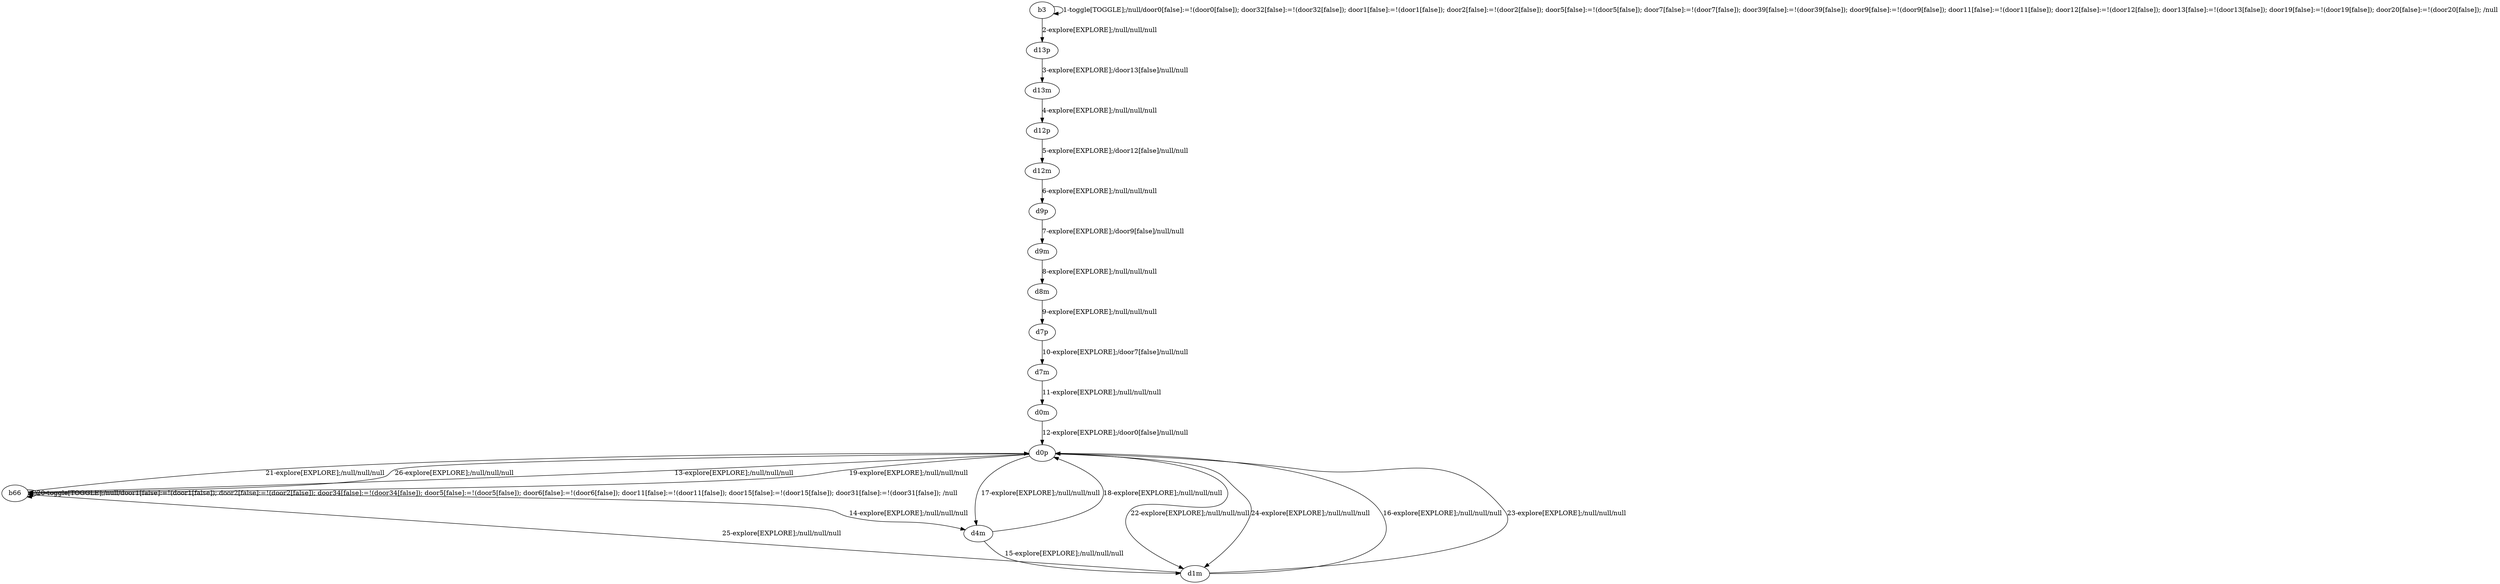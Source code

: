 # Total number of goals covered by this test: 1
# d1m --> b66

digraph g {
"b3" -> "b3" [label = "1-toggle[TOGGLE];/null/door0[false]:=!(door0[false]); door32[false]:=!(door32[false]); door1[false]:=!(door1[false]); door2[false]:=!(door2[false]); door5[false]:=!(door5[false]); door7[false]:=!(door7[false]); door39[false]:=!(door39[false]); door9[false]:=!(door9[false]); door11[false]:=!(door11[false]); door12[false]:=!(door12[false]); door13[false]:=!(door13[false]); door19[false]:=!(door19[false]); door20[false]:=!(door20[false]); /null"];
"b3" -> "d13p" [label = "2-explore[EXPLORE];/null/null/null"];
"d13p" -> "d13m" [label = "3-explore[EXPLORE];/door13[false]/null/null"];
"d13m" -> "d12p" [label = "4-explore[EXPLORE];/null/null/null"];
"d12p" -> "d12m" [label = "5-explore[EXPLORE];/door12[false]/null/null"];
"d12m" -> "d9p" [label = "6-explore[EXPLORE];/null/null/null"];
"d9p" -> "d9m" [label = "7-explore[EXPLORE];/door9[false]/null/null"];
"d9m" -> "d8m" [label = "8-explore[EXPLORE];/null/null/null"];
"d8m" -> "d7p" [label = "9-explore[EXPLORE];/null/null/null"];
"d7p" -> "d7m" [label = "10-explore[EXPLORE];/door7[false]/null/null"];
"d7m" -> "d0m" [label = "11-explore[EXPLORE];/null/null/null"];
"d0m" -> "d0p" [label = "12-explore[EXPLORE];/door0[false]/null/null"];
"d0p" -> "b66" [label = "13-explore[EXPLORE];/null/null/null"];
"b66" -> "d4m" [label = "14-explore[EXPLORE];/null/null/null"];
"d4m" -> "d1m" [label = "15-explore[EXPLORE];/null/null/null"];
"d1m" -> "d0p" [label = "16-explore[EXPLORE];/null/null/null"];
"d0p" -> "d4m" [label = "17-explore[EXPLORE];/null/null/null"];
"d4m" -> "d0p" [label = "18-explore[EXPLORE];/null/null/null"];
"d0p" -> "b66" [label = "19-explore[EXPLORE];/null/null/null"];
"b66" -> "b66" [label = "20-toggle[TOGGLE];/null/door1[false]:=!(door1[false]); door2[false]:=!(door2[false]); door34[false]:=!(door34[false]); door5[false]:=!(door5[false]); door6[false]:=!(door6[false]); door11[false]:=!(door11[false]); door15[false]:=!(door15[false]); door31[false]:=!(door31[false]); /null"];
"b66" -> "d0p" [label = "21-explore[EXPLORE];/null/null/null"];
"d0p" -> "d1m" [label = "22-explore[EXPLORE];/null/null/null"];
"d1m" -> "d0p" [label = "23-explore[EXPLORE];/null/null/null"];
"d0p" -> "d1m" [label = "24-explore[EXPLORE];/null/null/null"];
"d1m" -> "b66" [label = "25-explore[EXPLORE];/null/null/null"];
"b66" -> "d0p" [label = "26-explore[EXPLORE];/null/null/null"];
}